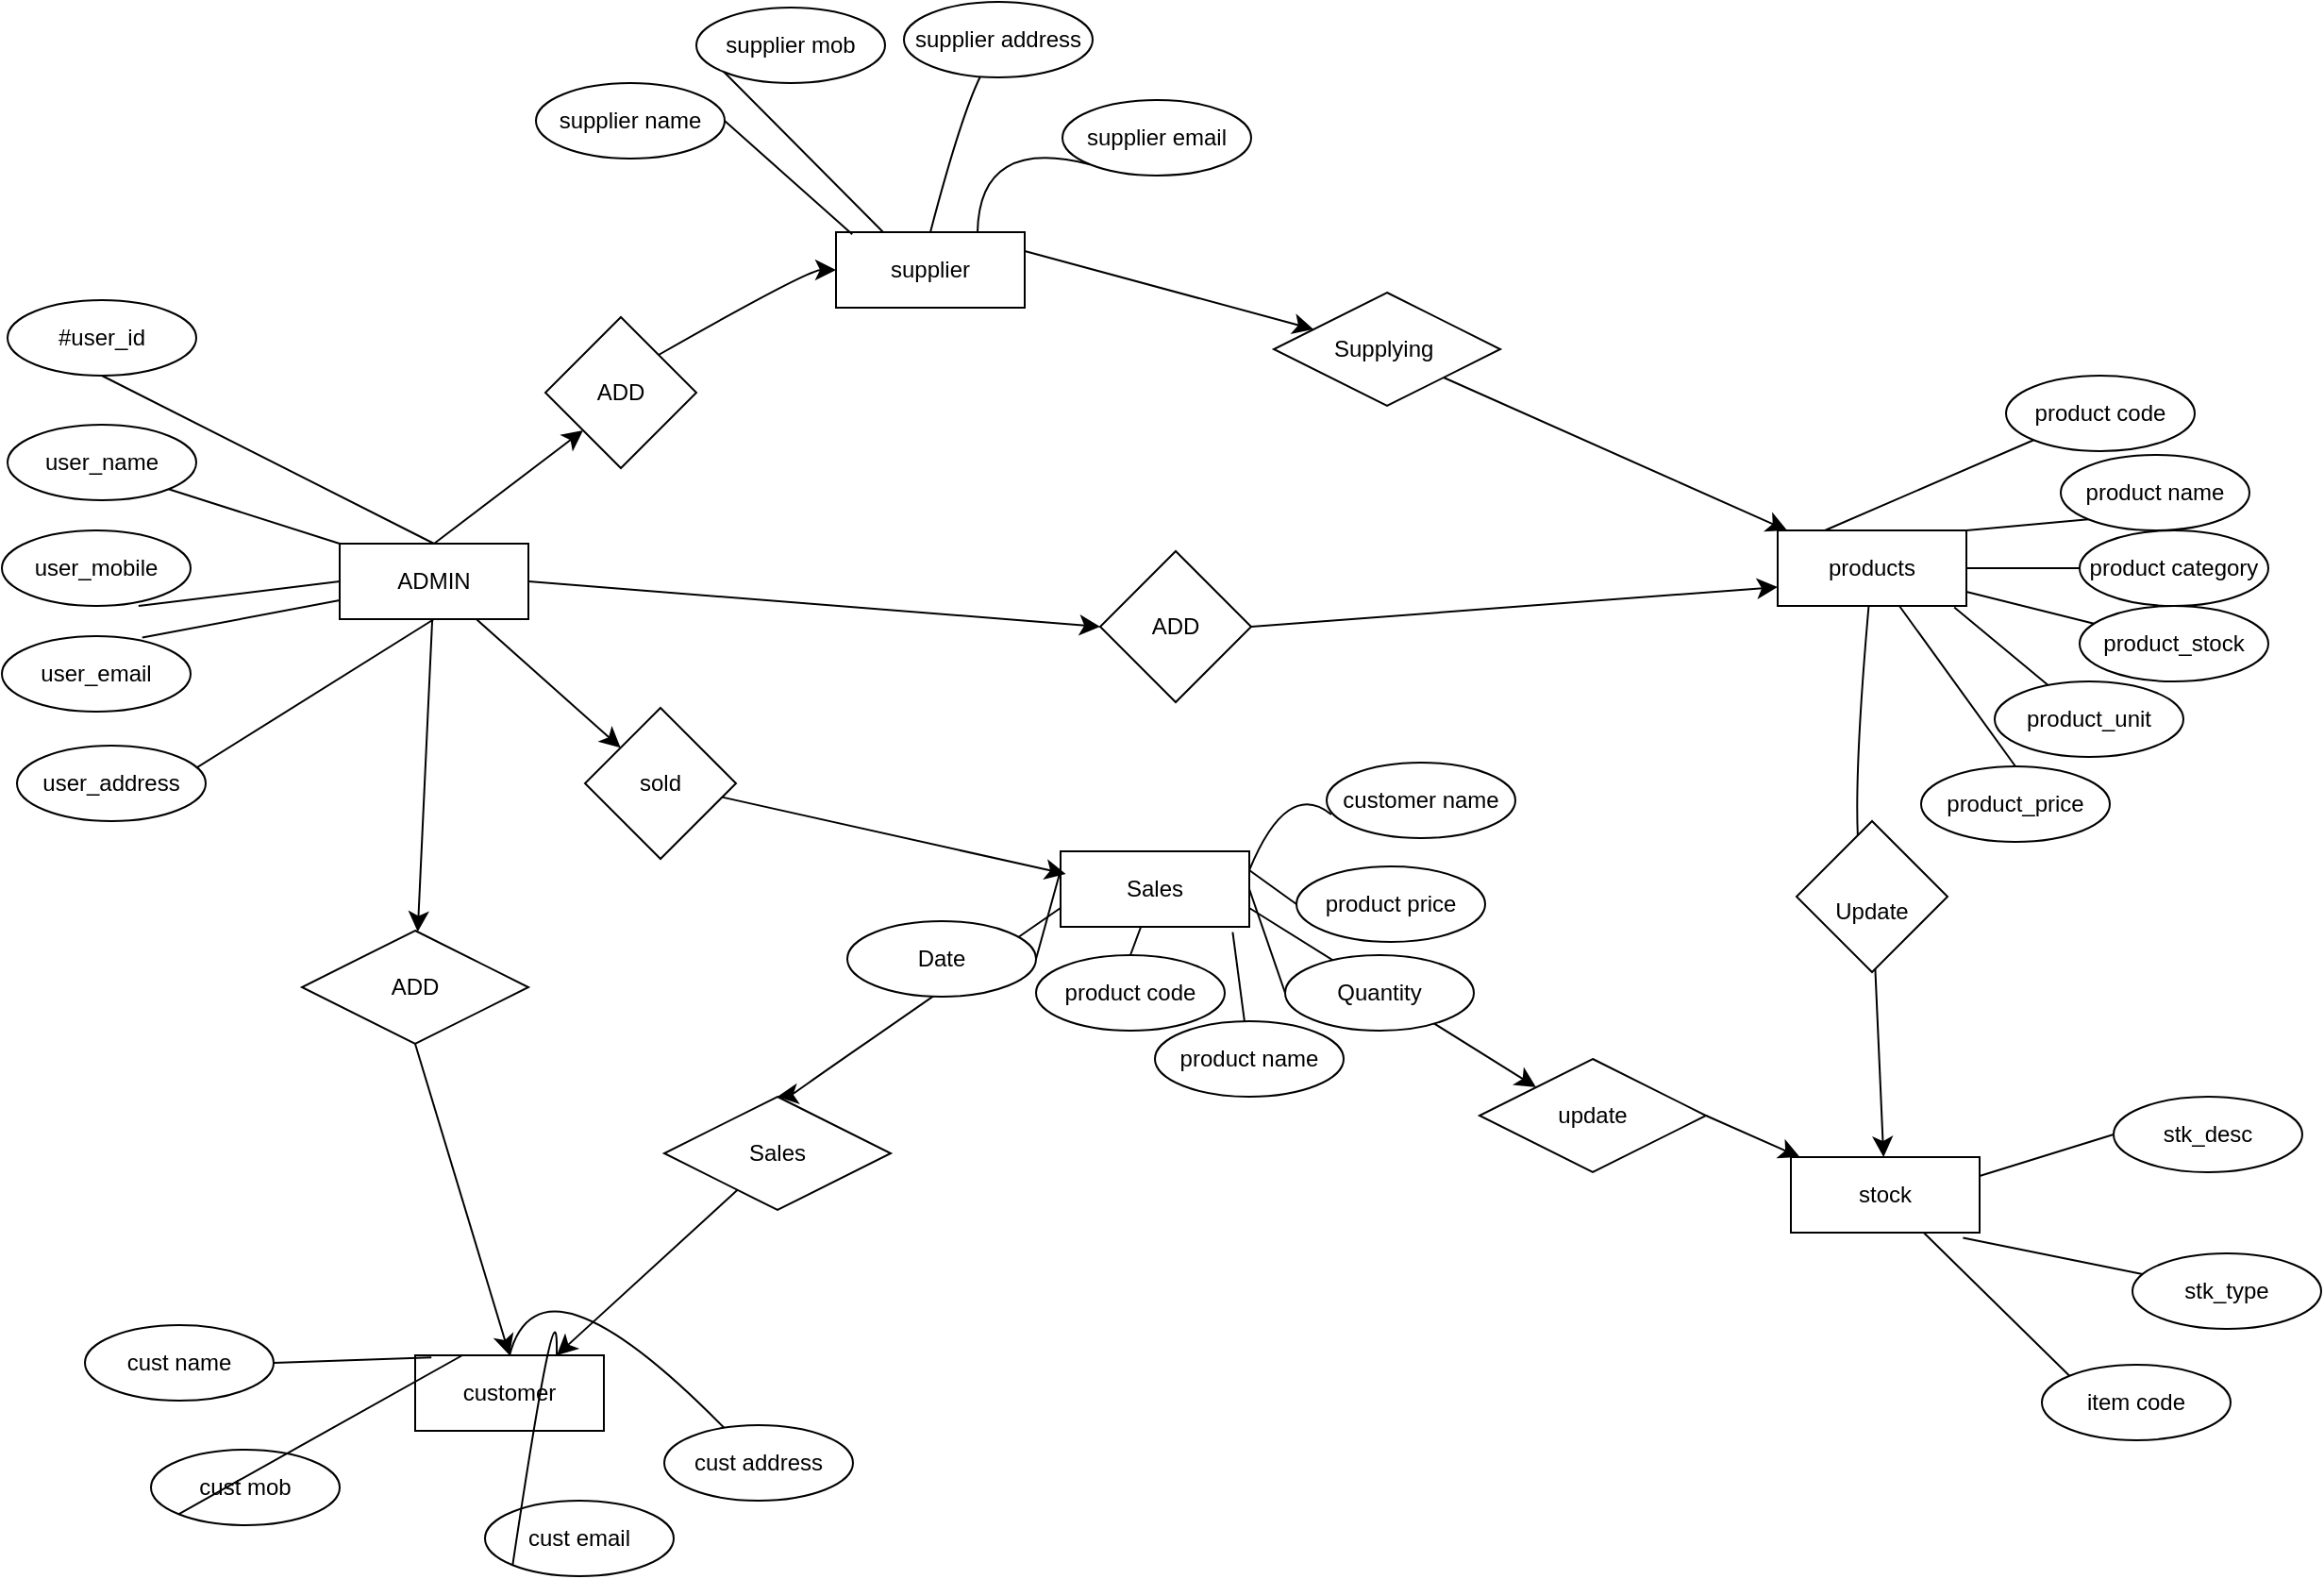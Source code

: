 <mxfile version="24.3.1" type="device">
  <diagram name="Page-1" id="ouWPbButMf8su1OEYlYQ">
    <mxGraphModel dx="2309" dy="1749" grid="0" gridSize="10" guides="1" tooltips="1" connect="1" arrows="1" fold="1" page="0" pageScale="1" pageWidth="850" pageHeight="1100" math="0" shadow="0">
      <root>
        <mxCell id="0" />
        <mxCell id="1" parent="0" />
        <mxCell id="tOOQpvvxY-JSeD_8fMoC-1" value="item code" style="ellipse;whiteSpace=wrap;html=1;align=center;" parent="1" vertex="1">
          <mxGeometry x="850" y="32" width="100" height="40" as="geometry" />
        </mxCell>
        <mxCell id="tOOQpvvxY-JSeD_8fMoC-2" value="stk_desc" style="ellipse;whiteSpace=wrap;html=1;align=center;" parent="1" vertex="1">
          <mxGeometry x="888" y="-110" width="100" height="40" as="geometry" />
        </mxCell>
        <mxCell id="tOOQpvvxY-JSeD_8fMoC-3" value="stk_type" style="ellipse;whiteSpace=wrap;html=1;align=center;" parent="1" vertex="1">
          <mxGeometry x="898" y="-27" width="100" height="40" as="geometry" />
        </mxCell>
        <mxCell id="tOOQpvvxY-JSeD_8fMoC-4" value="" style="endArrow=none;html=1;rounded=0;exitX=1;exitY=0.25;exitDx=0;exitDy=0;entryX=0;entryY=0.5;entryDx=0;entryDy=0;" parent="1" source="tOOQpvvxY-JSeD_8fMoC-8" target="tOOQpvvxY-JSeD_8fMoC-2" edge="1">
          <mxGeometry width="50" height="50" relative="1" as="geometry">
            <mxPoint x="440" y="-240" as="sourcePoint" />
            <mxPoint x="490" y="-290" as="targetPoint" />
            <Array as="points" />
          </mxGeometry>
        </mxCell>
        <mxCell id="tOOQpvvxY-JSeD_8fMoC-5" value="" style="endArrow=none;html=1;rounded=0;entryX=0.912;entryY=1.07;entryDx=0;entryDy=0;entryPerimeter=0;" parent="1" source="tOOQpvvxY-JSeD_8fMoC-3" target="tOOQpvvxY-JSeD_8fMoC-8" edge="1">
          <mxGeometry width="50" height="50" relative="1" as="geometry">
            <mxPoint x="375" y="-140" as="sourcePoint" />
            <mxPoint x="425" y="-190" as="targetPoint" />
          </mxGeometry>
        </mxCell>
        <mxCell id="tOOQpvvxY-JSeD_8fMoC-7" value="" style="endArrow=none;html=1;rounded=0;exitX=0;exitY=0;exitDx=0;exitDy=0;" parent="1" source="tOOQpvvxY-JSeD_8fMoC-1" target="tOOQpvvxY-JSeD_8fMoC-8" edge="1">
          <mxGeometry width="50" height="50" relative="1" as="geometry">
            <mxPoint x="330" y="-170" as="sourcePoint" />
            <mxPoint x="380" y="-220" as="targetPoint" />
          </mxGeometry>
        </mxCell>
        <mxCell id="tOOQpvvxY-JSeD_8fMoC-8" value="stock" style="rounded=1;arcSize=0;whiteSpace=wrap;html=1;align=center;" parent="1" vertex="1">
          <mxGeometry x="717" y="-78" width="100" height="40" as="geometry" />
        </mxCell>
        <mxCell id="tOOQpvvxY-JSeD_8fMoC-30" value="" style="edgeStyle=none;curved=1;rounded=0;orthogonalLoop=1;jettySize=auto;html=1;fontSize=12;startSize=8;endSize=8;" parent="1" source="tOOQpvvxY-JSeD_8fMoC-9" target="tOOQpvvxY-JSeD_8fMoC-29" edge="1">
          <mxGeometry relative="1" as="geometry">
            <Array as="points">
              <mxPoint x="747" y="-242" />
            </Array>
          </mxGeometry>
        </mxCell>
        <mxCell id="tOOQpvvxY-JSeD_8fMoC-9" value="products" style="rounded=1;arcSize=0;whiteSpace=wrap;html=1;align=center;" parent="1" vertex="1">
          <mxGeometry x="710" y="-410" width="100" height="40" as="geometry" />
        </mxCell>
        <mxCell id="tOOQpvvxY-JSeD_8fMoC-10" value="product_unit" style="ellipse;whiteSpace=wrap;html=1;align=center;" parent="1" vertex="1">
          <mxGeometry x="825" y="-330" width="100" height="40" as="geometry" />
        </mxCell>
        <mxCell id="tOOQpvvxY-JSeD_8fMoC-11" value="product category" style="ellipse;whiteSpace=wrap;html=1;align=center;" parent="1" vertex="1">
          <mxGeometry x="870" y="-410" width="100" height="40" as="geometry" />
        </mxCell>
        <mxCell id="tOOQpvvxY-JSeD_8fMoC-12" value="product name" style="ellipse;whiteSpace=wrap;html=1;align=center;" parent="1" vertex="1">
          <mxGeometry x="860" y="-450" width="100" height="40" as="geometry" />
        </mxCell>
        <mxCell id="tOOQpvvxY-JSeD_8fMoC-13" value="product code" style="ellipse;whiteSpace=wrap;html=1;align=center;" parent="1" vertex="1">
          <mxGeometry x="831" y="-492" width="100" height="40" as="geometry" />
        </mxCell>
        <mxCell id="tOOQpvvxY-JSeD_8fMoC-14" value="" style="endArrow=none;html=1;rounded=0;exitX=1;exitY=1;exitDx=0;exitDy=0;" parent="1" source="tOOQpvvxY-JSeD_8fMoC-20" edge="1">
          <mxGeometry width="50" height="50" relative="1" as="geometry">
            <mxPoint x="870" y="-300" as="sourcePoint" />
            <mxPoint x="920" y="-350" as="targetPoint" />
          </mxGeometry>
        </mxCell>
        <mxCell id="tOOQpvvxY-JSeD_8fMoC-15" value="" style="endArrow=none;html=1;rounded=0;entryX=0.936;entryY=1.02;entryDx=0;entryDy=0;entryPerimeter=0;" parent="1" source="tOOQpvvxY-JSeD_8fMoC-10" target="tOOQpvvxY-JSeD_8fMoC-9" edge="1">
          <mxGeometry width="50" height="50" relative="1" as="geometry">
            <mxPoint x="810" y="-310" as="sourcePoint" />
            <mxPoint x="860" y="-360" as="targetPoint" />
          </mxGeometry>
        </mxCell>
        <mxCell id="tOOQpvvxY-JSeD_8fMoC-16" value="" style="endArrow=none;html=1;rounded=0;exitX=1;exitY=0.5;exitDx=0;exitDy=0;" parent="1" source="tOOQpvvxY-JSeD_8fMoC-9" target="tOOQpvvxY-JSeD_8fMoC-11" edge="1">
          <mxGeometry width="50" height="50" relative="1" as="geometry">
            <mxPoint x="860" y="-345" as="sourcePoint" />
            <mxPoint x="910" y="-395" as="targetPoint" />
          </mxGeometry>
        </mxCell>
        <mxCell id="tOOQpvvxY-JSeD_8fMoC-17" value="" style="endArrow=none;html=1;rounded=0;exitX=1;exitY=0;exitDx=0;exitDy=0;entryX=0;entryY=1;entryDx=0;entryDy=0;" parent="1" source="tOOQpvvxY-JSeD_8fMoC-9" target="tOOQpvvxY-JSeD_8fMoC-12" edge="1">
          <mxGeometry width="50" height="50" relative="1" as="geometry">
            <mxPoint x="850" y="-380" as="sourcePoint" />
            <mxPoint x="880" y="-420" as="targetPoint" />
          </mxGeometry>
        </mxCell>
        <mxCell id="tOOQpvvxY-JSeD_8fMoC-18" value="" style="endArrow=none;html=1;rounded=0;exitX=0.25;exitY=0;exitDx=0;exitDy=0;entryX=0;entryY=1;entryDx=0;entryDy=0;" parent="1" source="tOOQpvvxY-JSeD_8fMoC-9" target="tOOQpvvxY-JSeD_8fMoC-13" edge="1">
          <mxGeometry width="50" height="50" relative="1" as="geometry">
            <mxPoint x="780" y="-405" as="sourcePoint" />
            <mxPoint x="830" y="-455" as="targetPoint" />
          </mxGeometry>
        </mxCell>
        <mxCell id="tOOQpvvxY-JSeD_8fMoC-19" value="" style="endArrow=none;html=1;rounded=0;" parent="1" source="tOOQpvvxY-JSeD_8fMoC-9" target="tOOQpvvxY-JSeD_8fMoC-20" edge="1">
          <mxGeometry width="50" height="50" relative="1" as="geometry">
            <mxPoint x="820" y="-370" as="sourcePoint" />
            <mxPoint x="920" y="-350" as="targetPoint" />
          </mxGeometry>
        </mxCell>
        <mxCell id="tOOQpvvxY-JSeD_8fMoC-20" value="product_stock" style="ellipse;whiteSpace=wrap;html=1;align=center;" parent="1" vertex="1">
          <mxGeometry x="870" y="-370" width="100" height="40" as="geometry" />
        </mxCell>
        <mxCell id="tOOQpvvxY-JSeD_8fMoC-22" value="product_price" style="ellipse;whiteSpace=wrap;html=1;align=center;" parent="1" vertex="1">
          <mxGeometry x="786" y="-285" width="100" height="40" as="geometry" />
        </mxCell>
        <mxCell id="tOOQpvvxY-JSeD_8fMoC-33" value="" style="edgeStyle=none;curved=1;rounded=0;orthogonalLoop=1;jettySize=auto;html=1;fontSize=12;startSize=8;endSize=8;" parent="1" source="tOOQpvvxY-JSeD_8fMoC-29" target="tOOQpvvxY-JSeD_8fMoC-8" edge="1">
          <mxGeometry relative="1" as="geometry" />
        </mxCell>
        <mxCell id="tOOQpvvxY-JSeD_8fMoC-29" value="&lt;div&gt;&lt;br&gt;&lt;/div&gt;&lt;div&gt;Update&lt;/div&gt;" style="rhombus;whiteSpace=wrap;html=1;rounded=1;arcSize=0;" parent="1" vertex="1">
          <mxGeometry x="720" y="-256" width="80" height="80" as="geometry" />
        </mxCell>
        <mxCell id="tOOQpvvxY-JSeD_8fMoC-32" value="" style="endArrow=none;html=1;rounded=0;fontSize=12;startSize=8;endSize=8;curved=1;entryX=0.5;entryY=0;entryDx=0;entryDy=0;" parent="1" source="tOOQpvvxY-JSeD_8fMoC-9" target="tOOQpvvxY-JSeD_8fMoC-22" edge="1">
          <mxGeometry relative="1" as="geometry">
            <mxPoint x="760" y="-370" as="sourcePoint" />
            <mxPoint x="760" y="-210" as="targetPoint" />
          </mxGeometry>
        </mxCell>
        <mxCell id="tOOQpvvxY-JSeD_8fMoC-50" style="edgeStyle=none;curved=1;rounded=0;orthogonalLoop=1;jettySize=auto;html=1;exitX=0.5;exitY=1;exitDx=0;exitDy=0;entryX=0.5;entryY=1;entryDx=0;entryDy=0;fontSize=12;startSize=8;endSize=8;" parent="1" source="tOOQpvvxY-JSeD_8fMoC-34" target="tOOQpvvxY-JSeD_8fMoC-39" edge="1">
          <mxGeometry relative="1" as="geometry" />
        </mxCell>
        <mxCell id="tOOQpvvxY-JSeD_8fMoC-72" value="" style="edgeStyle=none;curved=1;rounded=0;orthogonalLoop=1;jettySize=auto;html=1;fontSize=12;startSize=8;endSize=8;" parent="1" source="tOOQpvvxY-JSeD_8fMoC-34" target="tOOQpvvxY-JSeD_8fMoC-71" edge="1">
          <mxGeometry relative="1" as="geometry" />
        </mxCell>
        <mxCell id="tOOQpvvxY-JSeD_8fMoC-78" style="edgeStyle=none;curved=1;rounded=0;orthogonalLoop=1;jettySize=auto;html=1;exitX=1;exitY=0.5;exitDx=0;exitDy=0;entryX=0;entryY=0.5;entryDx=0;entryDy=0;fontSize=12;startSize=8;endSize=8;" parent="1" source="tOOQpvvxY-JSeD_8fMoC-34" target="tOOQpvvxY-JSeD_8fMoC-51" edge="1">
          <mxGeometry relative="1" as="geometry" />
        </mxCell>
        <mxCell id="tOOQpvvxY-JSeD_8fMoC-96" style="edgeStyle=none;curved=1;rounded=0;orthogonalLoop=1;jettySize=auto;html=1;exitX=0.5;exitY=0;exitDx=0;exitDy=0;entryX=0;entryY=1;entryDx=0;entryDy=0;fontSize=12;startSize=8;endSize=8;" parent="1" source="tOOQpvvxY-JSeD_8fMoC-34" target="tOOQpvvxY-JSeD_8fMoC-94" edge="1">
          <mxGeometry relative="1" as="geometry" />
        </mxCell>
        <mxCell id="tOOQpvvxY-JSeD_8fMoC-124" style="edgeStyle=none;curved=1;rounded=0;orthogonalLoop=1;jettySize=auto;html=1;fontSize=12;startSize=8;endSize=8;" parent="1" source="tOOQpvvxY-JSeD_8fMoC-34" target="tOOQpvvxY-JSeD_8fMoC-123" edge="1">
          <mxGeometry relative="1" as="geometry" />
        </mxCell>
        <mxCell id="tOOQpvvxY-JSeD_8fMoC-34" value="ADMIN" style="whiteSpace=wrap;html=1;align=center;" parent="1" vertex="1">
          <mxGeometry x="-52" y="-403" width="100" height="40" as="geometry" />
        </mxCell>
        <mxCell id="tOOQpvvxY-JSeD_8fMoC-35" value="#user_id" style="ellipse;whiteSpace=wrap;html=1;align=center;" parent="1" vertex="1">
          <mxGeometry x="-228" y="-532" width="100" height="40" as="geometry" />
        </mxCell>
        <mxCell id="tOOQpvvxY-JSeD_8fMoC-36" value="user_email" style="ellipse;whiteSpace=wrap;html=1;align=center;" parent="1" vertex="1">
          <mxGeometry x="-231" y="-354" width="100" height="40" as="geometry" />
        </mxCell>
        <mxCell id="tOOQpvvxY-JSeD_8fMoC-37" value="user_mobile" style="ellipse;whiteSpace=wrap;html=1;align=center;" parent="1" vertex="1">
          <mxGeometry x="-231" y="-410" width="100" height="40" as="geometry" />
        </mxCell>
        <mxCell id="tOOQpvvxY-JSeD_8fMoC-38" value="user_name" style="ellipse;whiteSpace=wrap;html=1;align=center;" parent="1" vertex="1">
          <mxGeometry x="-228" y="-466" width="100" height="40" as="geometry" />
        </mxCell>
        <mxCell id="tOOQpvvxY-JSeD_8fMoC-39" value="user_address" style="ellipse;whiteSpace=wrap;html=1;align=center;" parent="1" vertex="1">
          <mxGeometry x="-223" y="-296" width="100" height="40" as="geometry" />
        </mxCell>
        <mxCell id="tOOQpvvxY-JSeD_8fMoC-40" value="" style="endArrow=none;html=1;rounded=0;entryX=0;entryY=0.75;entryDx=0;entryDy=0;exitX=0.744;exitY=0.02;exitDx=0;exitDy=0;exitPerimeter=0;" parent="1" source="tOOQpvvxY-JSeD_8fMoC-36" target="tOOQpvvxY-JSeD_8fMoC-34" edge="1">
          <mxGeometry width="50" height="50" relative="1" as="geometry">
            <mxPoint x="70" y="-770" as="sourcePoint" />
            <mxPoint x="115" y="-820" as="targetPoint" />
          </mxGeometry>
        </mxCell>
        <mxCell id="tOOQpvvxY-JSeD_8fMoC-41" value="" style="endArrow=none;html=1;rounded=0;entryX=0;entryY=0.5;entryDx=0;entryDy=0;exitX=0.724;exitY=1;exitDx=0;exitDy=0;exitPerimeter=0;" parent="1" source="tOOQpvvxY-JSeD_8fMoC-37" target="tOOQpvvxY-JSeD_8fMoC-34" edge="1">
          <mxGeometry width="50" height="50" relative="1" as="geometry">
            <mxPoint x="75" y="-775" as="sourcePoint" />
            <mxPoint x="125" y="-825" as="targetPoint" />
          </mxGeometry>
        </mxCell>
        <mxCell id="tOOQpvvxY-JSeD_8fMoC-43" value="" style="endArrow=none;html=1;rounded=0;entryX=1;entryY=1;entryDx=0;entryDy=0;exitX=0;exitY=0;exitDx=0;exitDy=0;" parent="1" source="tOOQpvvxY-JSeD_8fMoC-34" target="tOOQpvvxY-JSeD_8fMoC-38" edge="1">
          <mxGeometry width="50" height="50" relative="1" as="geometry">
            <mxPoint x="105" y="-820" as="sourcePoint" />
            <mxPoint x="160" y="-870" as="targetPoint" />
          </mxGeometry>
        </mxCell>
        <mxCell id="tOOQpvvxY-JSeD_8fMoC-44" value="" style="endArrow=none;html=1;rounded=0;entryX=0.5;entryY=1;entryDx=0;entryDy=0;exitX=0.5;exitY=0;exitDx=0;exitDy=0;" parent="1" source="tOOQpvvxY-JSeD_8fMoC-34" target="tOOQpvvxY-JSeD_8fMoC-35" edge="1">
          <mxGeometry width="50" height="50" relative="1" as="geometry">
            <mxPoint x="200" y="-830" as="sourcePoint" />
            <mxPoint x="250" y="-870" as="targetPoint" />
          </mxGeometry>
        </mxCell>
        <mxCell id="tOOQpvvxY-JSeD_8fMoC-79" style="edgeStyle=none;curved=1;rounded=0;orthogonalLoop=1;jettySize=auto;html=1;exitX=1;exitY=0.5;exitDx=0;exitDy=0;entryX=0;entryY=0.75;entryDx=0;entryDy=0;fontSize=12;startSize=8;endSize=8;" parent="1" source="tOOQpvvxY-JSeD_8fMoC-51" target="tOOQpvvxY-JSeD_8fMoC-9" edge="1">
          <mxGeometry relative="1" as="geometry" />
        </mxCell>
        <mxCell id="tOOQpvvxY-JSeD_8fMoC-51" value="ADD" style="rhombus;whiteSpace=wrap;html=1;rounded=1;arcSize=0;" parent="1" vertex="1">
          <mxGeometry x="351" y="-399" width="80" height="80" as="geometry" />
        </mxCell>
        <mxCell id="tOOQpvvxY-JSeD_8fMoC-55" value="product code" style="ellipse;whiteSpace=wrap;html=1;align=center;" parent="1" vertex="1">
          <mxGeometry x="317" y="-185" width="100" height="40" as="geometry" />
        </mxCell>
        <mxCell id="tOOQpvvxY-JSeD_8fMoC-56" value="product price" style="ellipse;whiteSpace=wrap;html=1;align=center;" parent="1" vertex="1">
          <mxGeometry x="455" y="-232" width="100" height="40" as="geometry" />
        </mxCell>
        <mxCell id="tOOQpvvxY-JSeD_8fMoC-57" value="product name" style="ellipse;whiteSpace=wrap;html=1;align=center;" parent="1" vertex="1">
          <mxGeometry x="380" y="-150" width="100" height="40" as="geometry" />
        </mxCell>
        <mxCell id="tOOQpvvxY-JSeD_8fMoC-58" value="" style="endArrow=none;html=1;rounded=0;exitX=1;exitY=0.25;exitDx=0;exitDy=0;entryX=0;entryY=0.5;entryDx=0;entryDy=0;" parent="1" source="tOOQpvvxY-JSeD_8fMoC-62" target="tOOQpvvxY-JSeD_8fMoC-56" edge="1">
          <mxGeometry width="50" height="50" relative="1" as="geometry">
            <mxPoint x="440" y="-240" as="sourcePoint" />
            <mxPoint x="490" y="-290" as="targetPoint" />
            <Array as="points" />
          </mxGeometry>
        </mxCell>
        <mxCell id="tOOQpvvxY-JSeD_8fMoC-59" value="" style="endArrow=none;html=1;rounded=0;entryX=0.912;entryY=1.07;entryDx=0;entryDy=0;entryPerimeter=0;" parent="1" source="tOOQpvvxY-JSeD_8fMoC-57" target="tOOQpvvxY-JSeD_8fMoC-62" edge="1">
          <mxGeometry width="50" height="50" relative="1" as="geometry">
            <mxPoint x="375" y="-140" as="sourcePoint" />
            <mxPoint x="425" y="-190" as="targetPoint" />
          </mxGeometry>
        </mxCell>
        <mxCell id="tOOQpvvxY-JSeD_8fMoC-60" value="" style="endArrow=none;html=1;rounded=0;" parent="1" source="tOOQpvvxY-JSeD_8fMoC-62" edge="1">
          <mxGeometry width="50" height="50" relative="1" as="geometry">
            <mxPoint x="330" y="-170" as="sourcePoint" />
            <mxPoint x="380" y="-220" as="targetPoint" />
          </mxGeometry>
        </mxCell>
        <mxCell id="tOOQpvvxY-JSeD_8fMoC-61" value="" style="endArrow=none;html=1;rounded=0;exitX=0.5;exitY=0;exitDx=0;exitDy=0;" parent="1" source="tOOQpvvxY-JSeD_8fMoC-55" target="tOOQpvvxY-JSeD_8fMoC-62" edge="1">
          <mxGeometry width="50" height="50" relative="1" as="geometry">
            <mxPoint x="330" y="-170" as="sourcePoint" />
            <mxPoint x="380" y="-220" as="targetPoint" />
          </mxGeometry>
        </mxCell>
        <mxCell id="tOOQpvvxY-JSeD_8fMoC-77" style="edgeStyle=none;curved=1;rounded=0;orthogonalLoop=1;jettySize=auto;html=1;exitX=1;exitY=0.75;exitDx=0;exitDy=0;entryX=0;entryY=0;entryDx=0;entryDy=0;fontSize=12;startSize=8;endSize=8;" parent="1" source="tOOQpvvxY-JSeD_8fMoC-62" target="tOOQpvvxY-JSeD_8fMoC-74" edge="1">
          <mxGeometry relative="1" as="geometry" />
        </mxCell>
        <mxCell id="tOOQpvvxY-JSeD_8fMoC-126" style="edgeStyle=none;curved=1;rounded=0;orthogonalLoop=1;jettySize=auto;html=1;exitX=0;exitY=0.75;exitDx=0;exitDy=0;fontSize=12;startSize=8;endSize=8;entryX=0.5;entryY=0;entryDx=0;entryDy=0;" parent="1" source="tOOQpvvxY-JSeD_8fMoC-62" target="tOOQpvvxY-JSeD_8fMoC-127" edge="1">
          <mxGeometry relative="1" as="geometry">
            <mxPoint x="183.333" y="-110.667" as="targetPoint" />
            <Array as="points">
              <mxPoint x="187" y="-111" />
            </Array>
          </mxGeometry>
        </mxCell>
        <mxCell id="tOOQpvvxY-JSeD_8fMoC-62" value="Sales" style="rounded=1;arcSize=0;whiteSpace=wrap;html=1;align=center;" parent="1" vertex="1">
          <mxGeometry x="330" y="-240" width="100" height="40" as="geometry" />
        </mxCell>
        <mxCell id="tOOQpvvxY-JSeD_8fMoC-64" value="Quantity" style="ellipse;whiteSpace=wrap;html=1;align=center;" parent="1" vertex="1">
          <mxGeometry x="449" y="-185" width="100" height="40" as="geometry" />
        </mxCell>
        <mxCell id="tOOQpvvxY-JSeD_8fMoC-66" value="" style="endArrow=none;html=1;rounded=0;fontSize=12;startSize=8;endSize=8;curved=1;entryX=0;entryY=0.5;entryDx=0;entryDy=0;exitX=1;exitY=0.5;exitDx=0;exitDy=0;" parent="1" source="tOOQpvvxY-JSeD_8fMoC-62" target="tOOQpvvxY-JSeD_8fMoC-64" edge="1">
          <mxGeometry relative="1" as="geometry">
            <mxPoint x="298" y="-236.43" as="sourcePoint" />
            <mxPoint x="458" y="-236.43" as="targetPoint" />
          </mxGeometry>
        </mxCell>
        <mxCell id="tOOQpvvxY-JSeD_8fMoC-67" value="Date" style="ellipse;whiteSpace=wrap;html=1;align=center;" parent="1" vertex="1">
          <mxGeometry x="217" y="-203" width="100" height="40" as="geometry" />
        </mxCell>
        <mxCell id="tOOQpvvxY-JSeD_8fMoC-70" value="" style="endArrow=none;html=1;rounded=0;fontSize=12;startSize=8;endSize=8;curved=1;exitX=1;exitY=0.5;exitDx=0;exitDy=0;entryX=0;entryY=0.25;entryDx=0;entryDy=0;" parent="1" source="tOOQpvvxY-JSeD_8fMoC-67" target="tOOQpvvxY-JSeD_8fMoC-62" edge="1">
          <mxGeometry relative="1" as="geometry">
            <mxPoint x="311" y="-207" as="sourcePoint" />
            <mxPoint x="471" y="-207" as="targetPoint" />
          </mxGeometry>
        </mxCell>
        <mxCell id="tOOQpvvxY-JSeD_8fMoC-73" style="edgeStyle=none;curved=1;rounded=0;orthogonalLoop=1;jettySize=auto;html=1;fontSize=12;startSize=8;endSize=8;" parent="1" source="tOOQpvvxY-JSeD_8fMoC-71" edge="1">
          <mxGeometry relative="1" as="geometry">
            <mxPoint x="332.769" y="-228.0" as="targetPoint" />
          </mxGeometry>
        </mxCell>
        <mxCell id="tOOQpvvxY-JSeD_8fMoC-71" value="sold" style="rhombus;whiteSpace=wrap;html=1;" parent="1" vertex="1">
          <mxGeometry x="78" y="-316" width="80" height="80" as="geometry" />
        </mxCell>
        <mxCell id="tOOQpvvxY-JSeD_8fMoC-76" style="edgeStyle=none;curved=1;rounded=0;orthogonalLoop=1;jettySize=auto;html=1;exitX=1;exitY=0.5;exitDx=0;exitDy=0;fontSize=12;startSize=8;endSize=8;" parent="1" source="tOOQpvvxY-JSeD_8fMoC-74" target="tOOQpvvxY-JSeD_8fMoC-8" edge="1">
          <mxGeometry relative="1" as="geometry" />
        </mxCell>
        <mxCell id="tOOQpvvxY-JSeD_8fMoC-74" value="update" style="shape=rhombus;perimeter=rhombusPerimeter;whiteSpace=wrap;html=1;align=center;" parent="1" vertex="1">
          <mxGeometry x="552" y="-130" width="120" height="60" as="geometry" />
        </mxCell>
        <mxCell id="tOOQpvvxY-JSeD_8fMoC-81" value="customer name" style="ellipse;whiteSpace=wrap;html=1;align=center;" parent="1" vertex="1">
          <mxGeometry x="471" y="-287" width="100" height="40" as="geometry" />
        </mxCell>
        <mxCell id="tOOQpvvxY-JSeD_8fMoC-82" value="" style="endArrow=none;html=1;rounded=0;fontSize=12;startSize=8;endSize=8;curved=1;exitX=1;exitY=0.25;exitDx=0;exitDy=0;entryX=0.025;entryY=0.688;entryDx=0;entryDy=0;entryPerimeter=0;" parent="1" source="tOOQpvvxY-JSeD_8fMoC-62" target="tOOQpvvxY-JSeD_8fMoC-81" edge="1">
          <mxGeometry relative="1" as="geometry">
            <mxPoint x="366" y="-273.5" as="sourcePoint" />
            <mxPoint x="526" y="-273.5" as="targetPoint" />
            <Array as="points">
              <mxPoint x="450" y="-278.5" />
            </Array>
          </mxGeometry>
        </mxCell>
        <mxCell id="tOOQpvvxY-JSeD_8fMoC-100" style="edgeStyle=none;curved=1;rounded=0;orthogonalLoop=1;jettySize=auto;html=1;exitX=1;exitY=0.25;exitDx=0;exitDy=0;fontSize=12;startSize=8;endSize=8;" parent="1" source="tOOQpvvxY-JSeD_8fMoC-83" target="tOOQpvvxY-JSeD_8fMoC-99" edge="1">
          <mxGeometry relative="1" as="geometry" />
        </mxCell>
        <mxCell id="tOOQpvvxY-JSeD_8fMoC-83" value="supplier" style="whiteSpace=wrap;html=1;align=center;" parent="1" vertex="1">
          <mxGeometry x="211" y="-568" width="100" height="40" as="geometry" />
        </mxCell>
        <mxCell id="tOOQpvvxY-JSeD_8fMoC-84" value="supplier name" style="ellipse;whiteSpace=wrap;html=1;align=center;" parent="1" vertex="1">
          <mxGeometry x="52" y="-647" width="100" height="40" as="geometry" />
        </mxCell>
        <mxCell id="tOOQpvvxY-JSeD_8fMoC-85" value="supplier mob" style="ellipse;whiteSpace=wrap;html=1;align=center;" parent="1" vertex="1">
          <mxGeometry x="137" y="-687" width="100" height="40" as="geometry" />
        </mxCell>
        <mxCell id="tOOQpvvxY-JSeD_8fMoC-86" value="supplier address" style="ellipse;whiteSpace=wrap;html=1;align=center;" parent="1" vertex="1">
          <mxGeometry x="247" y="-690" width="100" height="40" as="geometry" />
        </mxCell>
        <mxCell id="tOOQpvvxY-JSeD_8fMoC-87" value="supplier email" style="ellipse;whiteSpace=wrap;html=1;align=center;" parent="1" vertex="1">
          <mxGeometry x="331" y="-638" width="100" height="40" as="geometry" />
        </mxCell>
        <mxCell id="tOOQpvvxY-JSeD_8fMoC-90" value="" style="endArrow=none;html=1;rounded=0;fontSize=12;startSize=8;endSize=8;curved=1;exitX=1;exitY=0.5;exitDx=0;exitDy=0;entryX=0.086;entryY=0.029;entryDx=0;entryDy=0;entryPerimeter=0;" parent="1" source="tOOQpvvxY-JSeD_8fMoC-84" target="tOOQpvvxY-JSeD_8fMoC-83" edge="1">
          <mxGeometry relative="1" as="geometry">
            <mxPoint x="125" y="-607" as="sourcePoint" />
            <mxPoint x="285" y="-607" as="targetPoint" />
          </mxGeometry>
        </mxCell>
        <mxCell id="tOOQpvvxY-JSeD_8fMoC-91" value="" style="endArrow=none;html=1;rounded=0;fontSize=12;startSize=8;endSize=8;curved=1;exitX=0;exitY=1;exitDx=0;exitDy=0;entryX=0.25;entryY=0;entryDx=0;entryDy=0;" parent="1" source="tOOQpvvxY-JSeD_8fMoC-85" target="tOOQpvvxY-JSeD_8fMoC-83" edge="1">
          <mxGeometry relative="1" as="geometry">
            <mxPoint x="187" y="-647" as="sourcePoint" />
            <mxPoint x="255" y="-587" as="targetPoint" />
          </mxGeometry>
        </mxCell>
        <mxCell id="tOOQpvvxY-JSeD_8fMoC-92" value="" style="endArrow=none;html=1;rounded=0;fontSize=12;startSize=8;endSize=8;curved=1;entryX=0.5;entryY=0;entryDx=0;entryDy=0;" parent="1" source="tOOQpvvxY-JSeD_8fMoC-86" target="tOOQpvvxY-JSeD_8fMoC-83" edge="1">
          <mxGeometry relative="1" as="geometry">
            <mxPoint x="162" y="-643" as="sourcePoint" />
            <mxPoint x="246" y="-558" as="targetPoint" />
            <Array as="points">
              <mxPoint x="277" y="-629" />
            </Array>
          </mxGeometry>
        </mxCell>
        <mxCell id="tOOQpvvxY-JSeD_8fMoC-93" value="" style="endArrow=none;html=1;rounded=0;fontSize=12;startSize=8;endSize=8;curved=1;entryX=0.75;entryY=0;entryDx=0;entryDy=0;exitX=0;exitY=1;exitDx=0;exitDy=0;" parent="1" source="tOOQpvvxY-JSeD_8fMoC-87" target="tOOQpvvxY-JSeD_8fMoC-83" edge="1">
          <mxGeometry relative="1" as="geometry">
            <mxPoint x="297" y="-640" as="sourcePoint" />
            <mxPoint x="256" y="-548" as="targetPoint" />
            <Array as="points">
              <mxPoint x="287" y="-619" />
            </Array>
          </mxGeometry>
        </mxCell>
        <mxCell id="tOOQpvvxY-JSeD_8fMoC-97" style="edgeStyle=none;curved=1;rounded=0;orthogonalLoop=1;jettySize=auto;html=1;exitX=1;exitY=0;exitDx=0;exitDy=0;fontSize=12;startSize=8;endSize=8;" parent="1" source="tOOQpvvxY-JSeD_8fMoC-94" target="tOOQpvvxY-JSeD_8fMoC-83" edge="1">
          <mxGeometry relative="1" as="geometry">
            <Array as="points">
              <mxPoint x="196" y="-548" />
            </Array>
          </mxGeometry>
        </mxCell>
        <mxCell id="tOOQpvvxY-JSeD_8fMoC-94" value="ADD" style="rhombus;whiteSpace=wrap;html=1;" parent="1" vertex="1">
          <mxGeometry x="57" y="-523" width="80" height="80" as="geometry" />
        </mxCell>
        <mxCell id="tOOQpvvxY-JSeD_8fMoC-101" style="edgeStyle=none;curved=1;rounded=0;orthogonalLoop=1;jettySize=auto;html=1;exitX=1;exitY=1;exitDx=0;exitDy=0;fontSize=12;startSize=8;endSize=8;" parent="1" source="tOOQpvvxY-JSeD_8fMoC-99" target="tOOQpvvxY-JSeD_8fMoC-9" edge="1">
          <mxGeometry relative="1" as="geometry" />
        </mxCell>
        <mxCell id="tOOQpvvxY-JSeD_8fMoC-99" value="Supplying&amp;nbsp;" style="shape=rhombus;perimeter=rhombusPerimeter;whiteSpace=wrap;html=1;align=center;" parent="1" vertex="1">
          <mxGeometry x="443" y="-536" width="120" height="60" as="geometry" />
        </mxCell>
        <mxCell id="tOOQpvvxY-JSeD_8fMoC-112" value="customer" style="whiteSpace=wrap;html=1;align=center;" parent="1" vertex="1">
          <mxGeometry x="-12" y="27" width="100" height="40" as="geometry" />
        </mxCell>
        <mxCell id="tOOQpvvxY-JSeD_8fMoC-113" value="cust name" style="ellipse;whiteSpace=wrap;html=1;align=center;" parent="1" vertex="1">
          <mxGeometry x="-187" y="11" width="100" height="40" as="geometry" />
        </mxCell>
        <mxCell id="tOOQpvvxY-JSeD_8fMoC-114" value="cust&lt;span style=&quot;background-color: initial;&quot;&gt;&amp;nbsp;mob&lt;/span&gt;" style="ellipse;whiteSpace=wrap;html=1;align=center;" parent="1" vertex="1">
          <mxGeometry x="-152" y="77" width="100" height="40" as="geometry" />
        </mxCell>
        <mxCell id="tOOQpvvxY-JSeD_8fMoC-115" value="cust address" style="ellipse;whiteSpace=wrap;html=1;align=center;" parent="1" vertex="1">
          <mxGeometry x="120" y="64" width="100" height="40" as="geometry" />
        </mxCell>
        <mxCell id="tOOQpvvxY-JSeD_8fMoC-116" value="cust email" style="ellipse;whiteSpace=wrap;html=1;align=center;" parent="1" vertex="1">
          <mxGeometry x="25" y="104" width="100" height="40" as="geometry" />
        </mxCell>
        <mxCell id="tOOQpvvxY-JSeD_8fMoC-117" value="" style="endArrow=none;html=1;rounded=0;fontSize=12;startSize=8;endSize=8;curved=1;exitX=1;exitY=0.5;exitDx=0;exitDy=0;entryX=0.086;entryY=0.029;entryDx=0;entryDy=0;entryPerimeter=0;" parent="1" source="tOOQpvvxY-JSeD_8fMoC-113" target="tOOQpvvxY-JSeD_8fMoC-112" edge="1">
          <mxGeometry relative="1" as="geometry">
            <mxPoint x="-98" y="-12" as="sourcePoint" />
            <mxPoint x="62" y="-12" as="targetPoint" />
          </mxGeometry>
        </mxCell>
        <mxCell id="tOOQpvvxY-JSeD_8fMoC-118" value="" style="endArrow=none;html=1;rounded=0;fontSize=12;startSize=8;endSize=8;curved=1;exitX=0;exitY=1;exitDx=0;exitDy=0;entryX=0.25;entryY=0;entryDx=0;entryDy=0;" parent="1" source="tOOQpvvxY-JSeD_8fMoC-114" target="tOOQpvvxY-JSeD_8fMoC-112" edge="1">
          <mxGeometry relative="1" as="geometry">
            <mxPoint x="-36" y="-52" as="sourcePoint" />
            <mxPoint x="32" y="8" as="targetPoint" />
          </mxGeometry>
        </mxCell>
        <mxCell id="tOOQpvvxY-JSeD_8fMoC-119" value="" style="endArrow=none;html=1;rounded=0;fontSize=12;startSize=8;endSize=8;curved=1;entryX=0.5;entryY=0;entryDx=0;entryDy=0;" parent="1" source="tOOQpvvxY-JSeD_8fMoC-115" target="tOOQpvvxY-JSeD_8fMoC-112" edge="1">
          <mxGeometry relative="1" as="geometry">
            <mxPoint x="-61" y="-48" as="sourcePoint" />
            <mxPoint x="23" y="37" as="targetPoint" />
            <Array as="points">
              <mxPoint x="54" y="-34" />
            </Array>
          </mxGeometry>
        </mxCell>
        <mxCell id="tOOQpvvxY-JSeD_8fMoC-120" value="" style="endArrow=none;html=1;rounded=0;fontSize=12;startSize=8;endSize=8;curved=1;entryX=0.75;entryY=0;entryDx=0;entryDy=0;exitX=0;exitY=1;exitDx=0;exitDy=0;" parent="1" source="tOOQpvvxY-JSeD_8fMoC-116" target="tOOQpvvxY-JSeD_8fMoC-112" edge="1">
          <mxGeometry relative="1" as="geometry">
            <mxPoint x="74" y="-45" as="sourcePoint" />
            <mxPoint x="33" y="47" as="targetPoint" />
            <Array as="points">
              <mxPoint x="64" y="-24" />
            </Array>
          </mxGeometry>
        </mxCell>
        <mxCell id="tOOQpvvxY-JSeD_8fMoC-125" style="edgeStyle=none;curved=1;rounded=0;orthogonalLoop=1;jettySize=auto;html=1;exitX=0.5;exitY=1;exitDx=0;exitDy=0;fontSize=12;startSize=8;endSize=8;entryX=0.5;entryY=0;entryDx=0;entryDy=0;" parent="1" source="tOOQpvvxY-JSeD_8fMoC-123" target="tOOQpvvxY-JSeD_8fMoC-112" edge="1">
          <mxGeometry relative="1" as="geometry">
            <mxPoint x="-36" y="132" as="targetPoint" />
          </mxGeometry>
        </mxCell>
        <mxCell id="tOOQpvvxY-JSeD_8fMoC-123" value="ADD" style="shape=rhombus;perimeter=rhombusPerimeter;whiteSpace=wrap;html=1;align=center;" parent="1" vertex="1">
          <mxGeometry x="-72" y="-198" width="120" height="60" as="geometry" />
        </mxCell>
        <mxCell id="tOOQpvvxY-JSeD_8fMoC-128" style="edgeStyle=none;curved=1;rounded=0;orthogonalLoop=1;jettySize=auto;html=1;entryX=0.75;entryY=0;entryDx=0;entryDy=0;fontSize=12;startSize=8;endSize=8;" parent="1" source="tOOQpvvxY-JSeD_8fMoC-127" target="tOOQpvvxY-JSeD_8fMoC-112" edge="1">
          <mxGeometry relative="1" as="geometry" />
        </mxCell>
        <mxCell id="tOOQpvvxY-JSeD_8fMoC-127" value="S&lt;span style=&quot;background-color: initial;&quot;&gt;ales&lt;/span&gt;" style="shape=rhombus;perimeter=rhombusPerimeter;whiteSpace=wrap;html=1;align=center;" parent="1" vertex="1">
          <mxGeometry x="120" y="-110" width="120" height="60" as="geometry" />
        </mxCell>
      </root>
    </mxGraphModel>
  </diagram>
</mxfile>
